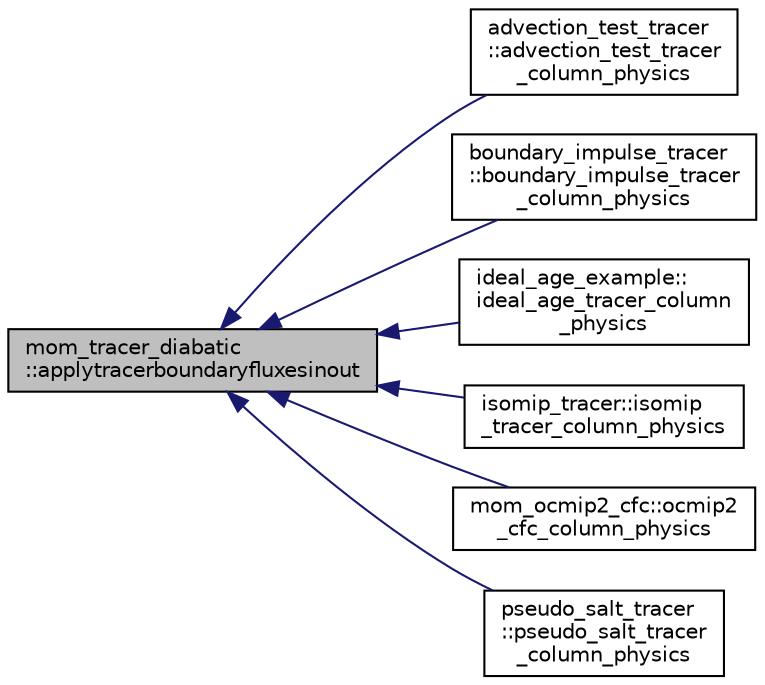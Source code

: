digraph "mom_tracer_diabatic::applytracerboundaryfluxesinout"
{
 // INTERACTIVE_SVG=YES
  edge [fontname="Helvetica",fontsize="10",labelfontname="Helvetica",labelfontsize="10"];
  node [fontname="Helvetica",fontsize="10",shape=record];
  rankdir="LR";
  Node1 [label="mom_tracer_diabatic\l::applytracerboundaryfluxesinout",height=0.2,width=0.4,color="black", fillcolor="grey75", style="filled", fontcolor="black"];
  Node1 -> Node2 [dir="back",color="midnightblue",fontsize="10",style="solid",fontname="Helvetica"];
  Node2 [label="advection_test_tracer\l::advection_test_tracer\l_column_physics",height=0.2,width=0.4,color="black", fillcolor="white", style="filled",URL="$namespaceadvection__test__tracer.html#a02a7937d0c46fd2b70a64161d25ed378"];
  Node1 -> Node3 [dir="back",color="midnightblue",fontsize="10",style="solid",fontname="Helvetica"];
  Node3 [label="boundary_impulse_tracer\l::boundary_impulse_tracer\l_column_physics",height=0.2,width=0.4,color="black", fillcolor="white", style="filled",URL="$namespaceboundary__impulse__tracer.html#aca66c0e29a18f158c998ab10fecd6beb"];
  Node1 -> Node4 [dir="back",color="midnightblue",fontsize="10",style="solid",fontname="Helvetica"];
  Node4 [label="ideal_age_example::\lideal_age_tracer_column\l_physics",height=0.2,width=0.4,color="black", fillcolor="white", style="filled",URL="$namespaceideal__age__example.html#a910b9f6a989e02e130231ce67b708bfe"];
  Node1 -> Node5 [dir="back",color="midnightblue",fontsize="10",style="solid",fontname="Helvetica"];
  Node5 [label="isomip_tracer::isomip\l_tracer_column_physics",height=0.2,width=0.4,color="black", fillcolor="white", style="filled",URL="$namespaceisomip__tracer.html#ab39c7461cc8f1db9e0b681b9250abad1",tooltip="This subroutine applies diapycnal diffusion and any other column. "];
  Node1 -> Node6 [dir="back",color="midnightblue",fontsize="10",style="solid",fontname="Helvetica"];
  Node6 [label="mom_ocmip2_cfc::ocmip2\l_cfc_column_physics",height=0.2,width=0.4,color="black", fillcolor="white", style="filled",URL="$namespacemom__ocmip2__cfc.html#af97d6b5ffc3e2a02d565592ba52bd39b",tooltip="This subroutine applies diapycnal diffusion and any other column. "];
  Node1 -> Node7 [dir="back",color="midnightblue",fontsize="10",style="solid",fontname="Helvetica"];
  Node7 [label="pseudo_salt_tracer\l::pseudo_salt_tracer\l_column_physics",height=0.2,width=0.4,color="black", fillcolor="white", style="filled",URL="$namespacepseudo__salt__tracer.html#a006d8a5e36cc4ed2aed60fb0bace3902"];
}
